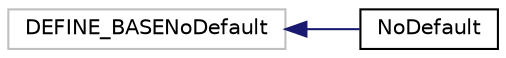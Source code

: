 digraph "Graphical Class Hierarchy"
{
  edge [fontname="Helvetica",fontsize="10",labelfontname="Helvetica",labelfontsize="10"];
  node [fontname="Helvetica",fontsize="10",shape=record];
  rankdir="LR";
  Node2850 [label="DEFINE_BASENoDefault",height=0.2,width=0.4,color="grey75", fillcolor="white", style="filled"];
  Node2850 -> Node0 [dir="back",color="midnightblue",fontsize="10",style="solid",fontname="Helvetica"];
  Node0 [label="NoDefault",height=0.2,width=0.4,color="black", fillcolor="white", style="filled",URL="$struct_no_default.html"];
}
